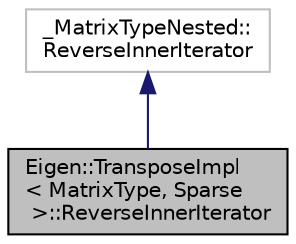 digraph "Eigen::TransposeImpl&lt; MatrixType, Sparse &gt;::ReverseInnerIterator"
{
  edge [fontname="Helvetica",fontsize="10",labelfontname="Helvetica",labelfontsize="10"];
  node [fontname="Helvetica",fontsize="10",shape=record];
  Node1 [label="Eigen::TransposeImpl\l\< MatrixType, Sparse\l \>::ReverseInnerIterator",height=0.2,width=0.4,color="black", fillcolor="grey75", style="filled" fontcolor="black"];
  Node2 -> Node1 [dir="back",color="midnightblue",fontsize="10",style="solid",fontname="Helvetica"];
  Node2 [label="_MatrixTypeNested::\lReverseInnerIterator",height=0.2,width=0.4,color="grey75", fillcolor="white", style="filled"];
}
